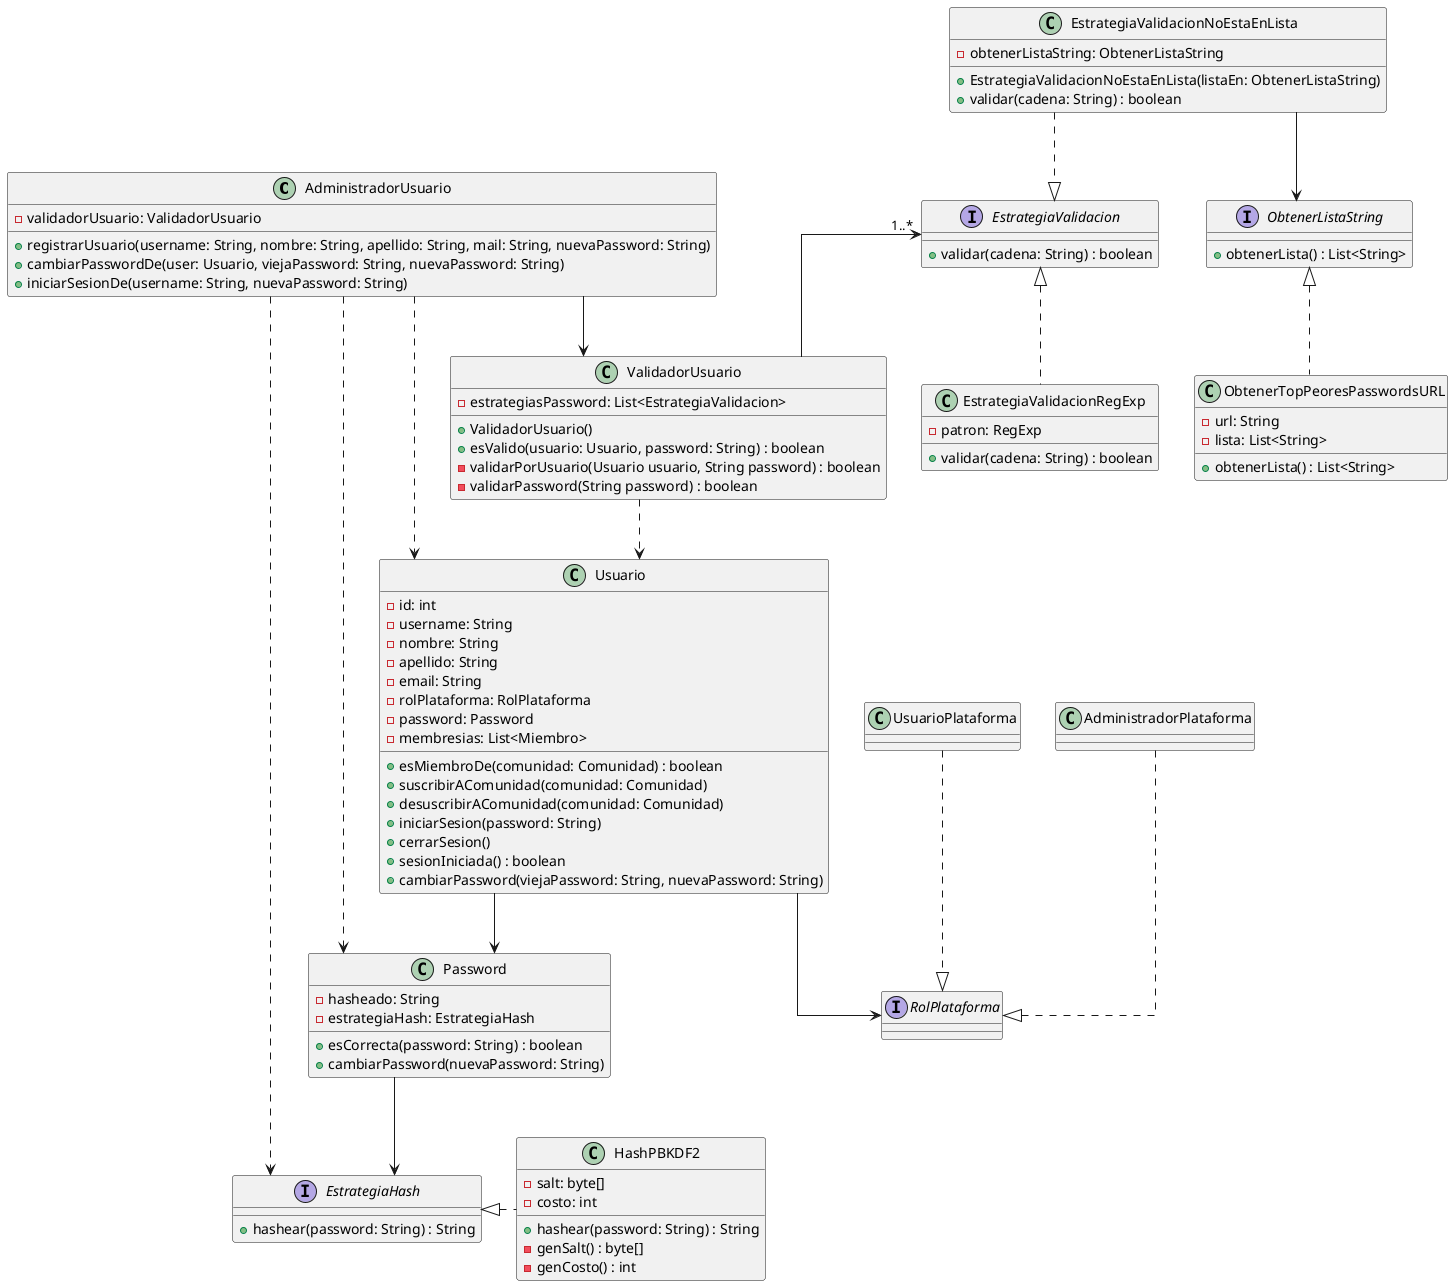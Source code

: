 @startuml Usuario y Validacion
skinparam linetype ortho

!startsub ValidadorUsuario

class AdministradorUsuario {
    - validadorUsuario: ValidadorUsuario

    + registrarUsuario(username: String, nombre: String, apellido: String, mail: String, nuevaPassword: String)
    + cambiarPasswordDe(user: Usuario, viejaPassword: String, nuevaPassword: String)
    + iniciarSesionDe(username: String, nuevaPassword: String)
}

AdministradorUsuario --> ValidadorUsuario
AdministradorUsuario ..> Usuario
AdministradorUsuario ..> Password
AdministradorUsuario ..> EstrategiaHash

class ValidadorUsuario{
    - estrategiasPassword: List<EstrategiaValidacion>
    
    + ValidadorUsuario()
    + esValido(usuario: Usuario, password: String) : boolean
    - validarPorUsuario(Usuario usuario, String password) : boolean
    - validarPassword(String password) : boolean
}
ValidadorUsuario ..> Usuario
ValidadorUsuario -up-> "1..*" EstrategiaValidacion
!endsub

!startsub Usuario


Usuario --> Password

class Usuario{
    -id: int
    -username: String
    -nombre: String
    -apellido: String
    -email: String
    -rolPlataforma: RolPlataforma
    -password: Password
    -membresias: List<Miembro>

    + esMiembroDe(comunidad: Comunidad) : boolean
    + suscribirAComunidad(comunidad: Comunidad)
    + desuscribirAComunidad(comunidad: Comunidad)
    + iniciarSesion(password: String)
    + cerrarSesion()
    + sesionIniciada() : boolean
    + cambiarPassword(viejaPassword: String, nuevaPassword: String)
}
!endsub
Usuario --> RolPlataforma

interface EstrategiaValidacion {
    + validar(cadena: String) : boolean
}

class EstrategiaValidacionRegExp {    
    - patron: RegExp
    + validar(cadena: String) : boolean
}
EstrategiaValidacionRegExp .up.|> EstrategiaValidacion

class EstrategiaValidacionNoEstaEnLista{
    - obtenerListaString: ObtenerListaString
    + EstrategiaValidacionNoEstaEnLista(listaEn: ObtenerListaString)
    + validar(cadena: String) : boolean
}
EstrategiaValidacionNoEstaEnLista -down-> ObtenerListaString
EstrategiaValidacionNoEstaEnLista ..|> EstrategiaValidacion

interface ObtenerListaString {
    + obtenerLista() : List<String>
}

class ObtenerTopPeoresPasswordsURL {
    - url: String
    - lista: List<String>
    + obtenerLista() : List<String>
}
ObtenerTopPeoresPasswordsURL .up.|> ObtenerListaString

class Password{
    -hasheado: String
    -estrategiaHash: EstrategiaHash

    + esCorrecta(password: String) : boolean
    + cambiarPassword(nuevaPassword: String)
}
Password --> EstrategiaHash

interface EstrategiaHash {
    + hashear(password: String) : String
}

class HashPBKDF2{
    - salt: byte[]
    - costo: int
    + hashear(password: String) : String
    - genSalt() : byte[]
    - genCosto() : int
}
HashPBKDF2 .left.|> EstrategiaHash

interface RolPlataforma {}

AdministradorPlataforma ..|> RolPlataforma
UsuarioPlataforma ..|> RolPlataforma



@enduml